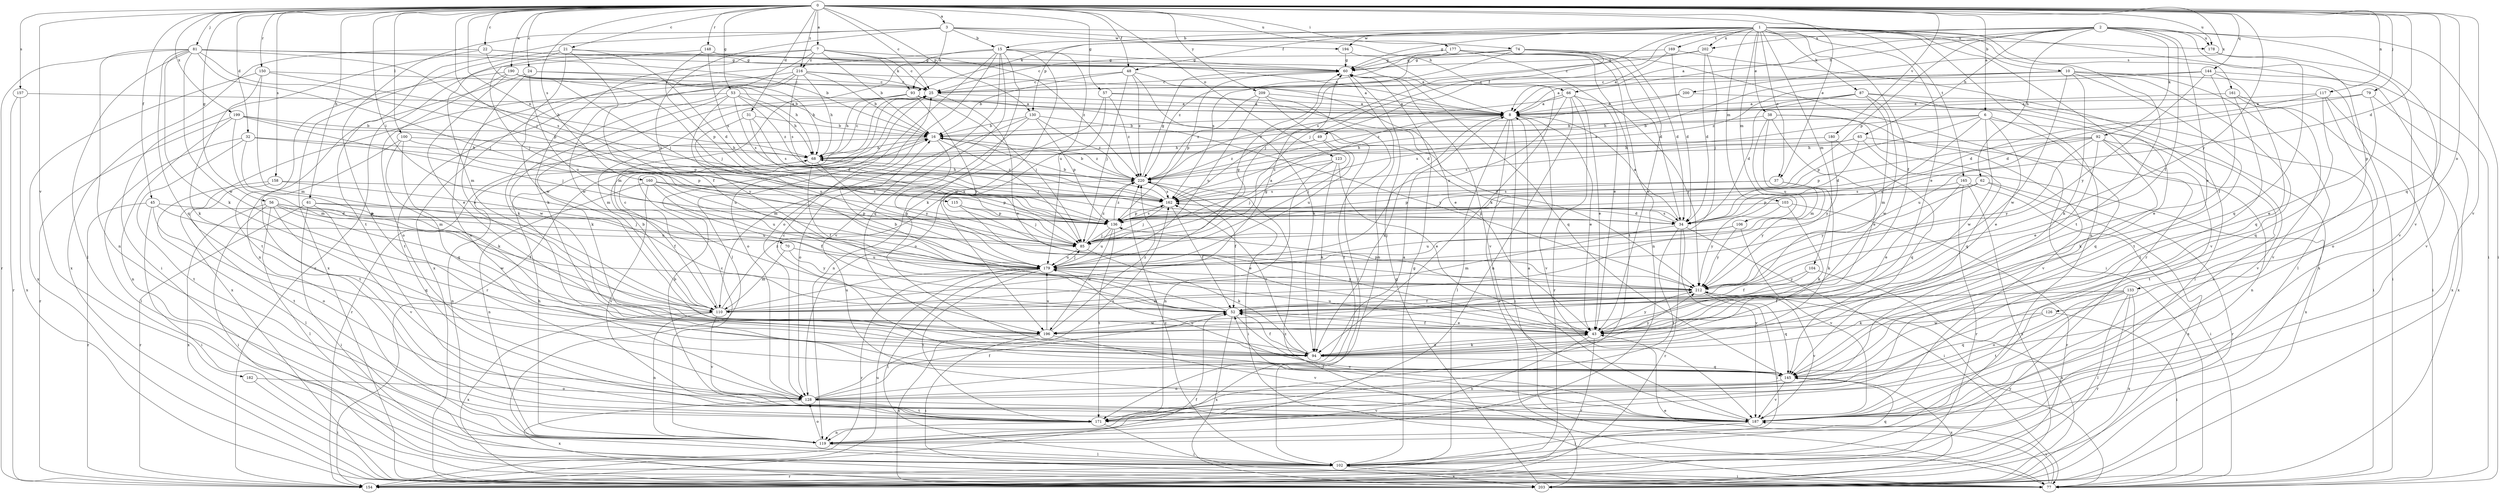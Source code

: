 strict digraph  {
0;
1;
2;
3;
6;
7;
8;
10;
15;
16;
21;
22;
24;
25;
31;
32;
34;
37;
38;
43;
45;
48;
49;
52;
53;
56;
57;
60;
61;
62;
65;
66;
68;
70;
74;
77;
79;
81;
85;
87;
92;
93;
94;
100;
102;
103;
104;
106;
110;
115;
117;
119;
123;
126;
128;
130;
133;
136;
144;
145;
148;
150;
154;
157;
158;
160;
161;
162;
165;
169;
171;
177;
178;
179;
180;
182;
187;
190;
194;
196;
199;
200;
202;
203;
209;
212;
216;
220;
0 -> 3  [label=a];
0 -> 6  [label=a];
0 -> 7  [label=a];
0 -> 21  [label=c];
0 -> 22  [label=c];
0 -> 24  [label=c];
0 -> 25  [label=c];
0 -> 31  [label=d];
0 -> 32  [label=d];
0 -> 34  [label=d];
0 -> 37  [label=e];
0 -> 45  [label=f];
0 -> 48  [label=f];
0 -> 53  [label=g];
0 -> 56  [label=g];
0 -> 57  [label=g];
0 -> 61  [label=h];
0 -> 70  [label=i];
0 -> 74  [label=i];
0 -> 79  [label=j];
0 -> 81  [label=j];
0 -> 85  [label=j];
0 -> 100  [label=l];
0 -> 115  [label=n];
0 -> 117  [label=n];
0 -> 123  [label=o];
0 -> 126  [label=o];
0 -> 130  [label=p];
0 -> 144  [label=q];
0 -> 145  [label=q];
0 -> 148  [label=r];
0 -> 150  [label=r];
0 -> 157  [label=s];
0 -> 158  [label=s];
0 -> 160  [label=s];
0 -> 165  [label=t];
0 -> 177  [label=u];
0 -> 178  [label=u];
0 -> 180  [label=v];
0 -> 182  [label=v];
0 -> 187  [label=v];
0 -> 190  [label=w];
0 -> 199  [label=x];
0 -> 200  [label=x];
0 -> 209  [label=y];
0 -> 212  [label=y];
0 -> 216  [label=z];
1 -> 10  [label=b];
1 -> 15  [label=b];
1 -> 37  [label=e];
1 -> 38  [label=e];
1 -> 43  [label=e];
1 -> 48  [label=f];
1 -> 49  [label=f];
1 -> 52  [label=f];
1 -> 60  [label=g];
1 -> 77  [label=i];
1 -> 85  [label=j];
1 -> 87  [label=k];
1 -> 103  [label=m];
1 -> 104  [label=m];
1 -> 106  [label=m];
1 -> 119  [label=n];
1 -> 130  [label=p];
1 -> 154  [label=r];
1 -> 161  [label=s];
1 -> 169  [label=t];
1 -> 171  [label=t];
1 -> 194  [label=w];
1 -> 202  [label=x];
2 -> 8  [label=a];
2 -> 43  [label=e];
2 -> 52  [label=f];
2 -> 62  [label=h];
2 -> 65  [label=h];
2 -> 66  [label=h];
2 -> 77  [label=i];
2 -> 92  [label=k];
2 -> 93  [label=k];
2 -> 133  [label=p];
2 -> 136  [label=p];
2 -> 178  [label=u];
2 -> 187  [label=v];
2 -> 202  [label=x];
3 -> 15  [label=b];
3 -> 66  [label=h];
3 -> 93  [label=k];
3 -> 128  [label=o];
3 -> 171  [label=t];
3 -> 178  [label=u];
3 -> 179  [label=u];
3 -> 194  [label=w];
6 -> 16  [label=b];
6 -> 43  [label=e];
6 -> 136  [label=p];
6 -> 145  [label=q];
6 -> 162  [label=s];
6 -> 179  [label=u];
6 -> 187  [label=v];
6 -> 196  [label=w];
7 -> 16  [label=b];
7 -> 25  [label=c];
7 -> 93  [label=k];
7 -> 94  [label=k];
7 -> 154  [label=r];
7 -> 196  [label=w];
7 -> 216  [label=z];
7 -> 220  [label=z];
8 -> 16  [label=b];
8 -> 43  [label=e];
8 -> 77  [label=i];
8 -> 94  [label=k];
8 -> 102  [label=l];
8 -> 187  [label=v];
8 -> 203  [label=x];
10 -> 8  [label=a];
10 -> 25  [label=c];
10 -> 77  [label=i];
10 -> 94  [label=k];
10 -> 102  [label=l];
10 -> 162  [label=s];
10 -> 171  [label=t];
10 -> 187  [label=v];
10 -> 196  [label=w];
15 -> 60  [label=g];
15 -> 94  [label=k];
15 -> 102  [label=l];
15 -> 110  [label=m];
15 -> 128  [label=o];
15 -> 145  [label=q];
15 -> 179  [label=u];
15 -> 187  [label=v];
15 -> 196  [label=w];
15 -> 203  [label=x];
16 -> 68  [label=h];
16 -> 85  [label=j];
16 -> 154  [label=r];
16 -> 212  [label=y];
16 -> 220  [label=z];
21 -> 34  [label=d];
21 -> 52  [label=f];
21 -> 60  [label=g];
21 -> 110  [label=m];
21 -> 196  [label=w];
21 -> 203  [label=x];
22 -> 8  [label=a];
22 -> 60  [label=g];
22 -> 77  [label=i];
22 -> 85  [label=j];
22 -> 203  [label=x];
24 -> 25  [label=c];
24 -> 43  [label=e];
24 -> 68  [label=h];
24 -> 119  [label=n];
24 -> 179  [label=u];
25 -> 8  [label=a];
25 -> 43  [label=e];
25 -> 128  [label=o];
25 -> 154  [label=r];
31 -> 16  [label=b];
31 -> 34  [label=d];
31 -> 162  [label=s];
31 -> 179  [label=u];
32 -> 68  [label=h];
32 -> 102  [label=l];
32 -> 110  [label=m];
32 -> 136  [label=p];
32 -> 171  [label=t];
34 -> 8  [label=a];
34 -> 77  [label=i];
34 -> 110  [label=m];
34 -> 154  [label=r];
34 -> 162  [label=s];
34 -> 171  [label=t];
34 -> 187  [label=v];
37 -> 94  [label=k];
37 -> 136  [label=p];
37 -> 162  [label=s];
37 -> 212  [label=y];
38 -> 16  [label=b];
38 -> 43  [label=e];
38 -> 110  [label=m];
38 -> 145  [label=q];
38 -> 179  [label=u];
38 -> 187  [label=v];
43 -> 52  [label=f];
43 -> 94  [label=k];
43 -> 119  [label=n];
43 -> 154  [label=r];
43 -> 179  [label=u];
43 -> 212  [label=y];
45 -> 34  [label=d];
45 -> 77  [label=i];
45 -> 128  [label=o];
45 -> 154  [label=r];
45 -> 179  [label=u];
48 -> 16  [label=b];
48 -> 25  [label=c];
48 -> 43  [label=e];
48 -> 85  [label=j];
48 -> 94  [label=k];
48 -> 220  [label=z];
49 -> 68  [label=h];
49 -> 85  [label=j];
49 -> 179  [label=u];
49 -> 220  [label=z];
52 -> 16  [label=b];
52 -> 43  [label=e];
52 -> 187  [label=v];
52 -> 196  [label=w];
52 -> 203  [label=x];
53 -> 8  [label=a];
53 -> 68  [label=h];
53 -> 162  [label=s];
53 -> 196  [label=w];
53 -> 203  [label=x];
53 -> 212  [label=y];
53 -> 220  [label=z];
56 -> 52  [label=f];
56 -> 77  [label=i];
56 -> 102  [label=l];
56 -> 136  [label=p];
56 -> 145  [label=q];
56 -> 179  [label=u];
56 -> 196  [label=w];
56 -> 203  [label=x];
57 -> 8  [label=a];
57 -> 119  [label=n];
57 -> 128  [label=o];
57 -> 212  [label=y];
57 -> 220  [label=z];
60 -> 25  [label=c];
60 -> 119  [label=n];
60 -> 136  [label=p];
60 -> 145  [label=q];
60 -> 187  [label=v];
61 -> 77  [label=i];
61 -> 85  [label=j];
61 -> 136  [label=p];
61 -> 154  [label=r];
61 -> 187  [label=v];
62 -> 136  [label=p];
62 -> 154  [label=r];
62 -> 162  [label=s];
62 -> 203  [label=x];
62 -> 212  [label=y];
65 -> 34  [label=d];
65 -> 68  [label=h];
65 -> 119  [label=n];
65 -> 162  [label=s];
65 -> 203  [label=x];
66 -> 8  [label=a];
66 -> 43  [label=e];
66 -> 119  [label=n];
66 -> 154  [label=r];
66 -> 179  [label=u];
66 -> 212  [label=y];
66 -> 220  [label=z];
68 -> 25  [label=c];
68 -> 52  [label=f];
68 -> 119  [label=n];
68 -> 179  [label=u];
68 -> 220  [label=z];
70 -> 110  [label=m];
70 -> 179  [label=u];
70 -> 212  [label=y];
74 -> 25  [label=c];
74 -> 34  [label=d];
74 -> 43  [label=e];
74 -> 60  [label=g];
74 -> 77  [label=i];
74 -> 162  [label=s];
74 -> 220  [label=z];
77 -> 43  [label=e];
77 -> 187  [label=v];
77 -> 212  [label=y];
77 -> 220  [label=z];
79 -> 8  [label=a];
79 -> 34  [label=d];
79 -> 43  [label=e];
79 -> 203  [label=x];
81 -> 16  [label=b];
81 -> 60  [label=g];
81 -> 85  [label=j];
81 -> 94  [label=k];
81 -> 102  [label=l];
81 -> 119  [label=n];
81 -> 136  [label=p];
81 -> 145  [label=q];
81 -> 154  [label=r];
81 -> 162  [label=s];
81 -> 196  [label=w];
85 -> 8  [label=a];
85 -> 94  [label=k];
85 -> 179  [label=u];
85 -> 220  [label=z];
87 -> 8  [label=a];
87 -> 34  [label=d];
87 -> 68  [label=h];
87 -> 77  [label=i];
87 -> 102  [label=l];
87 -> 110  [label=m];
87 -> 196  [label=w];
92 -> 43  [label=e];
92 -> 68  [label=h];
92 -> 94  [label=k];
92 -> 136  [label=p];
92 -> 171  [label=t];
92 -> 179  [label=u];
92 -> 187  [label=v];
92 -> 212  [label=y];
93 -> 8  [label=a];
93 -> 34  [label=d];
93 -> 68  [label=h];
93 -> 85  [label=j];
93 -> 94  [label=k];
93 -> 110  [label=m];
93 -> 212  [label=y];
94 -> 43  [label=e];
94 -> 52  [label=f];
94 -> 145  [label=q];
94 -> 162  [label=s];
94 -> 212  [label=y];
100 -> 68  [label=h];
100 -> 94  [label=k];
100 -> 145  [label=q];
100 -> 171  [label=t];
100 -> 179  [label=u];
102 -> 60  [label=g];
102 -> 77  [label=i];
102 -> 145  [label=q];
102 -> 154  [label=r];
102 -> 203  [label=x];
102 -> 220  [label=z];
103 -> 94  [label=k];
103 -> 136  [label=p];
103 -> 154  [label=r];
103 -> 212  [label=y];
104 -> 52  [label=f];
104 -> 203  [label=x];
104 -> 212  [label=y];
106 -> 85  [label=j];
106 -> 179  [label=u];
106 -> 187  [label=v];
106 -> 212  [label=y];
110 -> 16  [label=b];
110 -> 25  [label=c];
110 -> 60  [label=g];
110 -> 119  [label=n];
110 -> 179  [label=u];
110 -> 187  [label=v];
110 -> 203  [label=x];
110 -> 220  [label=z];
115 -> 43  [label=e];
115 -> 85  [label=j];
115 -> 136  [label=p];
117 -> 8  [label=a];
117 -> 34  [label=d];
117 -> 128  [label=o];
117 -> 145  [label=q];
117 -> 203  [label=x];
119 -> 25  [label=c];
119 -> 68  [label=h];
119 -> 102  [label=l];
119 -> 128  [label=o];
123 -> 43  [label=e];
123 -> 85  [label=j];
123 -> 94  [label=k];
123 -> 119  [label=n];
123 -> 220  [label=z];
126 -> 77  [label=i];
126 -> 145  [label=q];
126 -> 196  [label=w];
128 -> 8  [label=a];
128 -> 52  [label=f];
128 -> 162  [label=s];
128 -> 171  [label=t];
128 -> 187  [label=v];
128 -> 203  [label=x];
130 -> 16  [label=b];
130 -> 110  [label=m];
130 -> 128  [label=o];
130 -> 136  [label=p];
130 -> 212  [label=y];
130 -> 220  [label=z];
133 -> 52  [label=f];
133 -> 94  [label=k];
133 -> 102  [label=l];
133 -> 128  [label=o];
133 -> 154  [label=r];
133 -> 171  [label=t];
133 -> 203  [label=x];
136 -> 85  [label=j];
136 -> 162  [label=s];
136 -> 171  [label=t];
136 -> 179  [label=u];
136 -> 196  [label=w];
136 -> 220  [label=z];
144 -> 25  [label=c];
144 -> 52  [label=f];
144 -> 145  [label=q];
144 -> 187  [label=v];
144 -> 212  [label=y];
144 -> 220  [label=z];
145 -> 25  [label=c];
145 -> 128  [label=o];
145 -> 179  [label=u];
145 -> 187  [label=v];
145 -> 203  [label=x];
148 -> 8  [label=a];
148 -> 60  [label=g];
148 -> 85  [label=j];
148 -> 136  [label=p];
148 -> 162  [label=s];
150 -> 25  [label=c];
150 -> 68  [label=h];
150 -> 94  [label=k];
150 -> 110  [label=m];
150 -> 203  [label=x];
154 -> 52  [label=f];
154 -> 179  [label=u];
157 -> 8  [label=a];
157 -> 154  [label=r];
157 -> 203  [label=x];
158 -> 52  [label=f];
158 -> 102  [label=l];
158 -> 162  [label=s];
158 -> 171  [label=t];
160 -> 52  [label=f];
160 -> 119  [label=n];
160 -> 136  [label=p];
160 -> 162  [label=s];
160 -> 179  [label=u];
160 -> 187  [label=v];
161 -> 8  [label=a];
161 -> 77  [label=i];
161 -> 171  [label=t];
161 -> 187  [label=v];
162 -> 16  [label=b];
162 -> 34  [label=d];
162 -> 52  [label=f];
162 -> 85  [label=j];
162 -> 136  [label=p];
165 -> 43  [label=e];
165 -> 77  [label=i];
165 -> 154  [label=r];
165 -> 162  [label=s];
165 -> 203  [label=x];
169 -> 8  [label=a];
169 -> 34  [label=d];
169 -> 60  [label=g];
169 -> 203  [label=x];
171 -> 77  [label=i];
171 -> 119  [label=n];
177 -> 34  [label=d];
177 -> 43  [label=e];
177 -> 60  [label=g];
177 -> 85  [label=j];
177 -> 119  [label=n];
177 -> 162  [label=s];
177 -> 171  [label=t];
178 -> 145  [label=q];
178 -> 187  [label=v];
179 -> 60  [label=g];
179 -> 85  [label=j];
179 -> 102  [label=l];
179 -> 154  [label=r];
179 -> 171  [label=t];
179 -> 212  [label=y];
180 -> 68  [label=h];
180 -> 145  [label=q];
180 -> 212  [label=y];
182 -> 77  [label=i];
182 -> 128  [label=o];
187 -> 8  [label=a];
187 -> 16  [label=b];
187 -> 52  [label=f];
187 -> 102  [label=l];
190 -> 16  [label=b];
190 -> 25  [label=c];
190 -> 43  [label=e];
190 -> 68  [label=h];
190 -> 85  [label=j];
190 -> 128  [label=o];
190 -> 171  [label=t];
194 -> 60  [label=g];
194 -> 94  [label=k];
196 -> 77  [label=i];
196 -> 179  [label=u];
196 -> 187  [label=v];
196 -> 203  [label=x];
196 -> 220  [label=z];
199 -> 16  [label=b];
199 -> 85  [label=j];
199 -> 110  [label=m];
199 -> 119  [label=n];
199 -> 136  [label=p];
199 -> 154  [label=r];
200 -> 8  [label=a];
200 -> 43  [label=e];
200 -> 220  [label=z];
202 -> 25  [label=c];
202 -> 34  [label=d];
202 -> 60  [label=g];
202 -> 85  [label=j];
203 -> 60  [label=g];
209 -> 8  [label=a];
209 -> 102  [label=l];
209 -> 171  [label=t];
209 -> 179  [label=u];
209 -> 220  [label=z];
212 -> 52  [label=f];
212 -> 102  [label=l];
212 -> 110  [label=m];
212 -> 136  [label=p];
212 -> 145  [label=q];
212 -> 187  [label=v];
216 -> 8  [label=a];
216 -> 16  [label=b];
216 -> 25  [label=c];
216 -> 68  [label=h];
216 -> 94  [label=k];
216 -> 128  [label=o];
216 -> 162  [label=s];
216 -> 171  [label=t];
220 -> 16  [label=b];
220 -> 52  [label=f];
220 -> 60  [label=g];
220 -> 68  [label=h];
220 -> 77  [label=i];
220 -> 162  [label=s];
}
